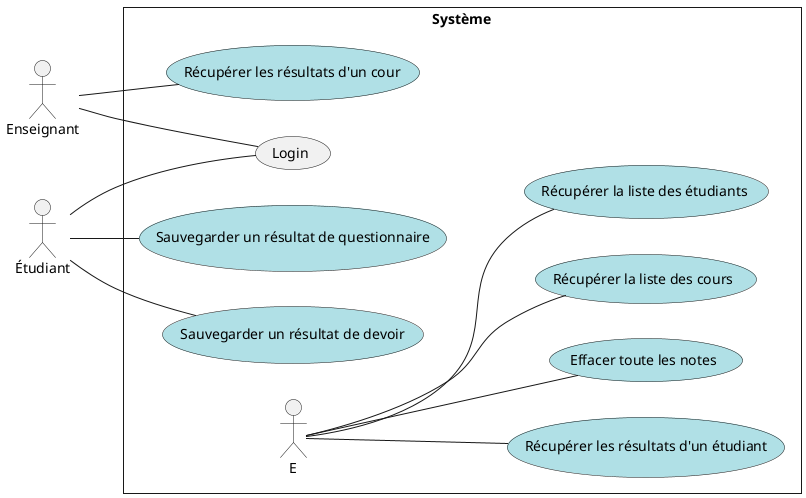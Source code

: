 @startuml
left to right direction
skinparam style strictuml
skinparam packageStyle rect
skinparam backgroundcolor transparent
skinparam defaultfontname Verdana
actor "Enseignant" as T
actor "Étudiant" as S

rectangle "Système" {
  (Sauvegarder un résultat de devoir) as SRD #powderblue
  (Sauvegarder un résultat de questionnaire) as SRQ #powderblue
  (Récupérer les résultats d'un étudiant) as RRE #powderblue
  (Récupérer les résultats d'un cour) as RRC #powderblue
  (Effacer toute les notes) as EN #powderblue
  (Récupérer la liste des cours) as RLC #powderblue
  (Récupérer la liste des étudiants) as RLE #powderblue
  (Login) as L
  T -- L
  S -- L
  S -- SRD
  S -- SRQ
  E -- RRE
  T -- RRC
  E -- EN
  E -- RLC
  E -- RLE
}
@enduml

